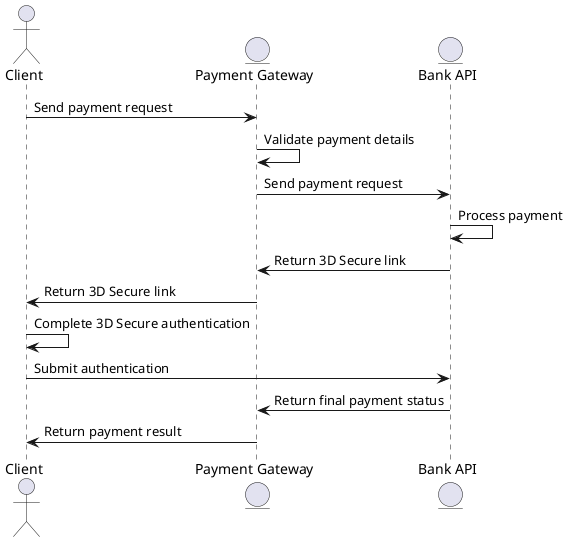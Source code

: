@startuml
actor Client
entity "Payment Gateway" as Gateway
entity "Bank API" as Bank

Client -> Gateway: Send payment request
Gateway -> Gateway: Validate payment details
Gateway -> Bank: Send payment request
Bank -> Bank: Process payment
Bank -> Gateway: Return 3D Secure link
Gateway -> Client: Return 3D Secure link

Client -> Client: Complete 3D Secure authentication
Client -> Bank: Submit authentication
Bank -> Gateway: Return final payment status
Gateway -> Client: Return payment result
@enduml